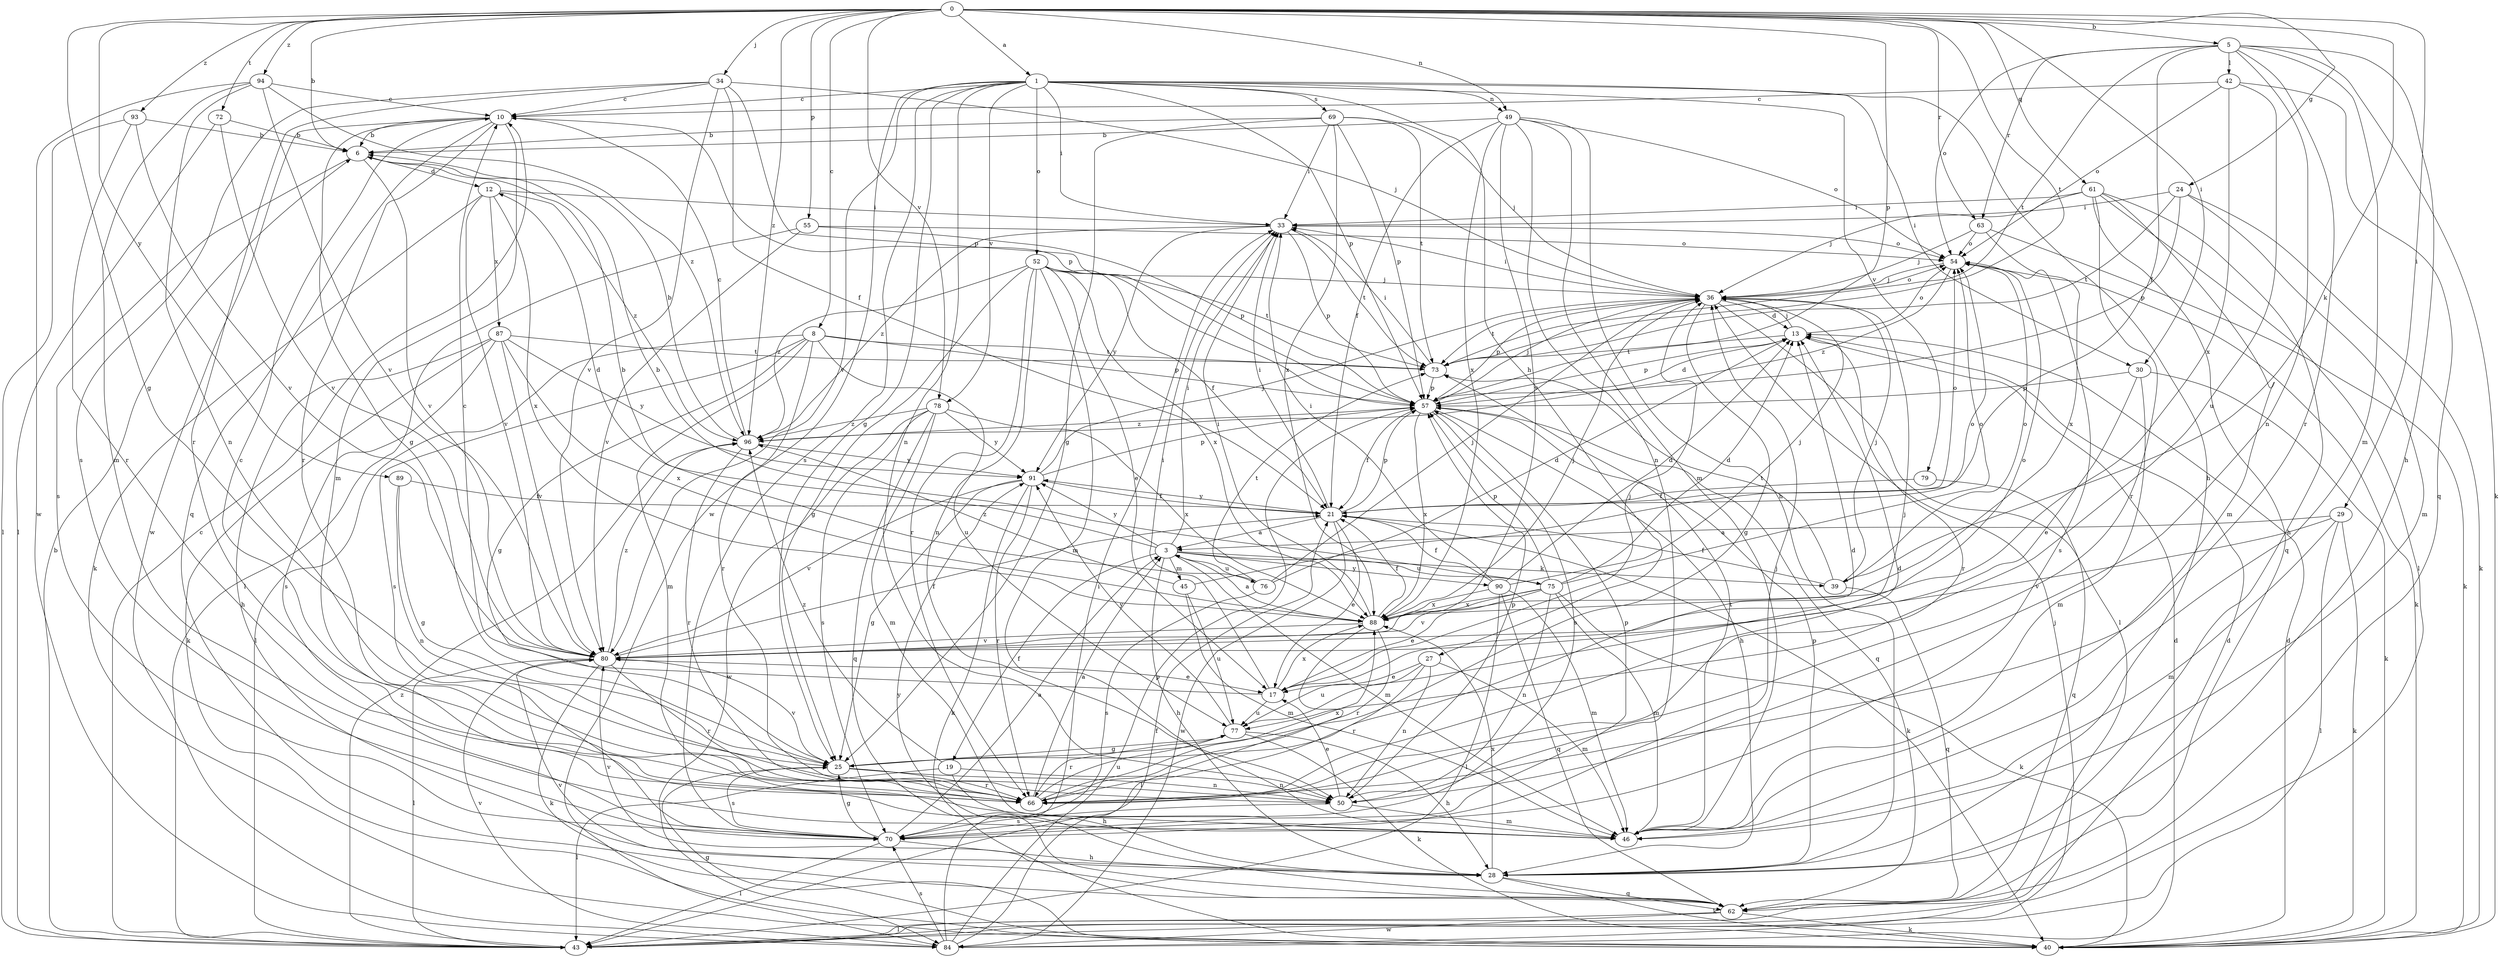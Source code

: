 strict digraph  {
0;
1;
3;
5;
6;
8;
10;
12;
13;
17;
19;
21;
24;
25;
27;
28;
29;
30;
33;
34;
36;
39;
40;
42;
43;
45;
46;
49;
50;
52;
54;
55;
57;
61;
62;
63;
66;
69;
70;
72;
73;
75;
76;
77;
78;
79;
80;
84;
87;
88;
89;
90;
91;
93;
94;
96;
0 -> 1  [label=a];
0 -> 5  [label=b];
0 -> 6  [label=b];
0 -> 8  [label=c];
0 -> 24  [label=g];
0 -> 25  [label=g];
0 -> 29  [label=i];
0 -> 30  [label=i];
0 -> 34  [label=j];
0 -> 39  [label=k];
0 -> 49  [label=n];
0 -> 55  [label=p];
0 -> 57  [label=p];
0 -> 61  [label=q];
0 -> 63  [label=r];
0 -> 72  [label=t];
0 -> 73  [label=t];
0 -> 78  [label=v];
0 -> 89  [label=y];
0 -> 93  [label=z];
0 -> 94  [label=z];
0 -> 96  [label=z];
1 -> 10  [label=c];
1 -> 25  [label=g];
1 -> 27  [label=h];
1 -> 28  [label=h];
1 -> 30  [label=i];
1 -> 33  [label=i];
1 -> 49  [label=n];
1 -> 50  [label=n];
1 -> 52  [label=o];
1 -> 57  [label=p];
1 -> 69  [label=s];
1 -> 70  [label=s];
1 -> 78  [label=v];
1 -> 79  [label=v];
1 -> 80  [label=v];
1 -> 84  [label=w];
3 -> 12  [label=d];
3 -> 19  [label=f];
3 -> 28  [label=h];
3 -> 33  [label=i];
3 -> 39  [label=k];
3 -> 45  [label=m];
3 -> 46  [label=m];
3 -> 75  [label=u];
3 -> 76  [label=u];
3 -> 90  [label=y];
3 -> 91  [label=y];
5 -> 21  [label=f];
5 -> 28  [label=h];
5 -> 40  [label=k];
5 -> 42  [label=l];
5 -> 46  [label=m];
5 -> 50  [label=n];
5 -> 54  [label=o];
5 -> 63  [label=r];
5 -> 66  [label=r];
5 -> 73  [label=t];
6 -> 12  [label=d];
6 -> 70  [label=s];
6 -> 80  [label=v];
8 -> 25  [label=g];
8 -> 43  [label=l];
8 -> 46  [label=m];
8 -> 57  [label=p];
8 -> 66  [label=r];
8 -> 70  [label=s];
8 -> 73  [label=t];
8 -> 77  [label=u];
10 -> 6  [label=b];
10 -> 25  [label=g];
10 -> 46  [label=m];
10 -> 57  [label=p];
10 -> 62  [label=q];
10 -> 66  [label=r];
10 -> 84  [label=w];
12 -> 33  [label=i];
12 -> 40  [label=k];
12 -> 80  [label=v];
12 -> 87  [label=x];
12 -> 88  [label=x];
12 -> 96  [label=z];
13 -> 36  [label=j];
13 -> 54  [label=o];
13 -> 57  [label=p];
13 -> 66  [label=r];
13 -> 73  [label=t];
17 -> 10  [label=c];
17 -> 33  [label=i];
17 -> 36  [label=j];
17 -> 77  [label=u];
17 -> 88  [label=x];
19 -> 28  [label=h];
19 -> 43  [label=l];
19 -> 50  [label=n];
19 -> 96  [label=z];
21 -> 3  [label=a];
21 -> 17  [label=e];
21 -> 33  [label=i];
21 -> 40  [label=k];
21 -> 54  [label=o];
21 -> 57  [label=p];
21 -> 84  [label=w];
21 -> 91  [label=y];
24 -> 33  [label=i];
24 -> 40  [label=k];
24 -> 46  [label=m];
24 -> 57  [label=p];
24 -> 73  [label=t];
25 -> 13  [label=d];
25 -> 50  [label=n];
25 -> 66  [label=r];
25 -> 70  [label=s];
25 -> 80  [label=v];
27 -> 17  [label=e];
27 -> 46  [label=m];
27 -> 50  [label=n];
27 -> 66  [label=r];
27 -> 77  [label=u];
28 -> 40  [label=k];
28 -> 57  [label=p];
28 -> 62  [label=q];
28 -> 80  [label=v];
28 -> 88  [label=x];
29 -> 3  [label=a];
29 -> 40  [label=k];
29 -> 43  [label=l];
29 -> 46  [label=m];
29 -> 80  [label=v];
30 -> 17  [label=e];
30 -> 40  [label=k];
30 -> 46  [label=m];
30 -> 57  [label=p];
33 -> 54  [label=o];
33 -> 57  [label=p];
33 -> 73  [label=t];
33 -> 91  [label=y];
33 -> 96  [label=z];
34 -> 10  [label=c];
34 -> 21  [label=f];
34 -> 36  [label=j];
34 -> 57  [label=p];
34 -> 66  [label=r];
34 -> 70  [label=s];
34 -> 80  [label=v];
36 -> 13  [label=d];
36 -> 25  [label=g];
36 -> 33  [label=i];
36 -> 43  [label=l];
36 -> 54  [label=o];
36 -> 57  [label=p];
36 -> 73  [label=t];
39 -> 21  [label=f];
39 -> 36  [label=j];
39 -> 54  [label=o];
39 -> 62  [label=q];
39 -> 73  [label=t];
40 -> 13  [label=d];
40 -> 25  [label=g];
42 -> 10  [label=c];
42 -> 54  [label=o];
42 -> 62  [label=q];
42 -> 77  [label=u];
42 -> 88  [label=x];
43 -> 6  [label=b];
43 -> 10  [label=c];
43 -> 13  [label=d];
43 -> 96  [label=z];
45 -> 46  [label=m];
45 -> 54  [label=o];
45 -> 77  [label=u];
45 -> 96  [label=z];
46 -> 73  [label=t];
49 -> 6  [label=b];
49 -> 21  [label=f];
49 -> 28  [label=h];
49 -> 46  [label=m];
49 -> 50  [label=n];
49 -> 54  [label=o];
49 -> 80  [label=v];
49 -> 88  [label=x];
50 -> 17  [label=e];
50 -> 46  [label=m];
50 -> 57  [label=p];
50 -> 70  [label=s];
52 -> 17  [label=e];
52 -> 21  [label=f];
52 -> 25  [label=g];
52 -> 36  [label=j];
52 -> 46  [label=m];
52 -> 50  [label=n];
52 -> 66  [label=r];
52 -> 73  [label=t];
52 -> 88  [label=x];
52 -> 96  [label=z];
54 -> 36  [label=j];
54 -> 40  [label=k];
54 -> 70  [label=s];
54 -> 96  [label=z];
55 -> 43  [label=l];
55 -> 54  [label=o];
55 -> 57  [label=p];
55 -> 80  [label=v];
57 -> 13  [label=d];
57 -> 21  [label=f];
57 -> 28  [label=h];
57 -> 36  [label=j];
57 -> 62  [label=q];
57 -> 70  [label=s];
57 -> 88  [label=x];
57 -> 96  [label=z];
61 -> 28  [label=h];
61 -> 33  [label=i];
61 -> 36  [label=j];
61 -> 43  [label=l];
61 -> 46  [label=m];
61 -> 62  [label=q];
61 -> 66  [label=r];
62 -> 40  [label=k];
62 -> 43  [label=l];
62 -> 80  [label=v];
62 -> 84  [label=w];
62 -> 91  [label=y];
63 -> 36  [label=j];
63 -> 40  [label=k];
63 -> 54  [label=o];
63 -> 88  [label=x];
66 -> 3  [label=a];
66 -> 10  [label=c];
66 -> 13  [label=d];
66 -> 77  [label=u];
66 -> 88  [label=x];
69 -> 6  [label=b];
69 -> 25  [label=g];
69 -> 33  [label=i];
69 -> 36  [label=j];
69 -> 57  [label=p];
69 -> 73  [label=t];
69 -> 88  [label=x];
70 -> 3  [label=a];
70 -> 25  [label=g];
70 -> 28  [label=h];
70 -> 36  [label=j];
70 -> 43  [label=l];
70 -> 57  [label=p];
72 -> 6  [label=b];
72 -> 43  [label=l];
72 -> 80  [label=v];
73 -> 33  [label=i];
73 -> 57  [label=p];
75 -> 6  [label=b];
75 -> 13  [label=d];
75 -> 17  [label=e];
75 -> 40  [label=k];
75 -> 46  [label=m];
75 -> 50  [label=n];
75 -> 54  [label=o];
75 -> 57  [label=p];
75 -> 80  [label=v];
75 -> 88  [label=x];
76 -> 6  [label=b];
76 -> 13  [label=d];
76 -> 36  [label=j];
76 -> 70  [label=s];
76 -> 73  [label=t];
77 -> 25  [label=g];
77 -> 28  [label=h];
77 -> 36  [label=j];
77 -> 40  [label=k];
77 -> 66  [label=r];
77 -> 91  [label=y];
78 -> 46  [label=m];
78 -> 62  [label=q];
78 -> 70  [label=s];
78 -> 84  [label=w];
78 -> 88  [label=x];
78 -> 91  [label=y];
78 -> 96  [label=z];
79 -> 21  [label=f];
79 -> 62  [label=q];
80 -> 17  [label=e];
80 -> 21  [label=f];
80 -> 40  [label=k];
80 -> 43  [label=l];
80 -> 54  [label=o];
80 -> 66  [label=r];
80 -> 96  [label=z];
84 -> 13  [label=d];
84 -> 21  [label=f];
84 -> 33  [label=i];
84 -> 36  [label=j];
84 -> 57  [label=p];
84 -> 70  [label=s];
84 -> 80  [label=v];
87 -> 28  [label=h];
87 -> 40  [label=k];
87 -> 70  [label=s];
87 -> 73  [label=t];
87 -> 80  [label=v];
87 -> 88  [label=x];
87 -> 91  [label=y];
88 -> 3  [label=a];
88 -> 21  [label=f];
88 -> 33  [label=i];
88 -> 36  [label=j];
88 -> 43  [label=l];
88 -> 66  [label=r];
88 -> 80  [label=v];
89 -> 21  [label=f];
89 -> 25  [label=g];
89 -> 50  [label=n];
90 -> 13  [label=d];
90 -> 21  [label=f];
90 -> 33  [label=i];
90 -> 36  [label=j];
90 -> 43  [label=l];
90 -> 46  [label=m];
90 -> 62  [label=q];
90 -> 88  [label=x];
91 -> 21  [label=f];
91 -> 25  [label=g];
91 -> 36  [label=j];
91 -> 40  [label=k];
91 -> 57  [label=p];
91 -> 66  [label=r];
91 -> 80  [label=v];
93 -> 6  [label=b];
93 -> 43  [label=l];
93 -> 66  [label=r];
93 -> 80  [label=v];
94 -> 10  [label=c];
94 -> 46  [label=m];
94 -> 50  [label=n];
94 -> 80  [label=v];
94 -> 84  [label=w];
94 -> 96  [label=z];
96 -> 6  [label=b];
96 -> 10  [label=c];
96 -> 66  [label=r];
96 -> 91  [label=y];
}

